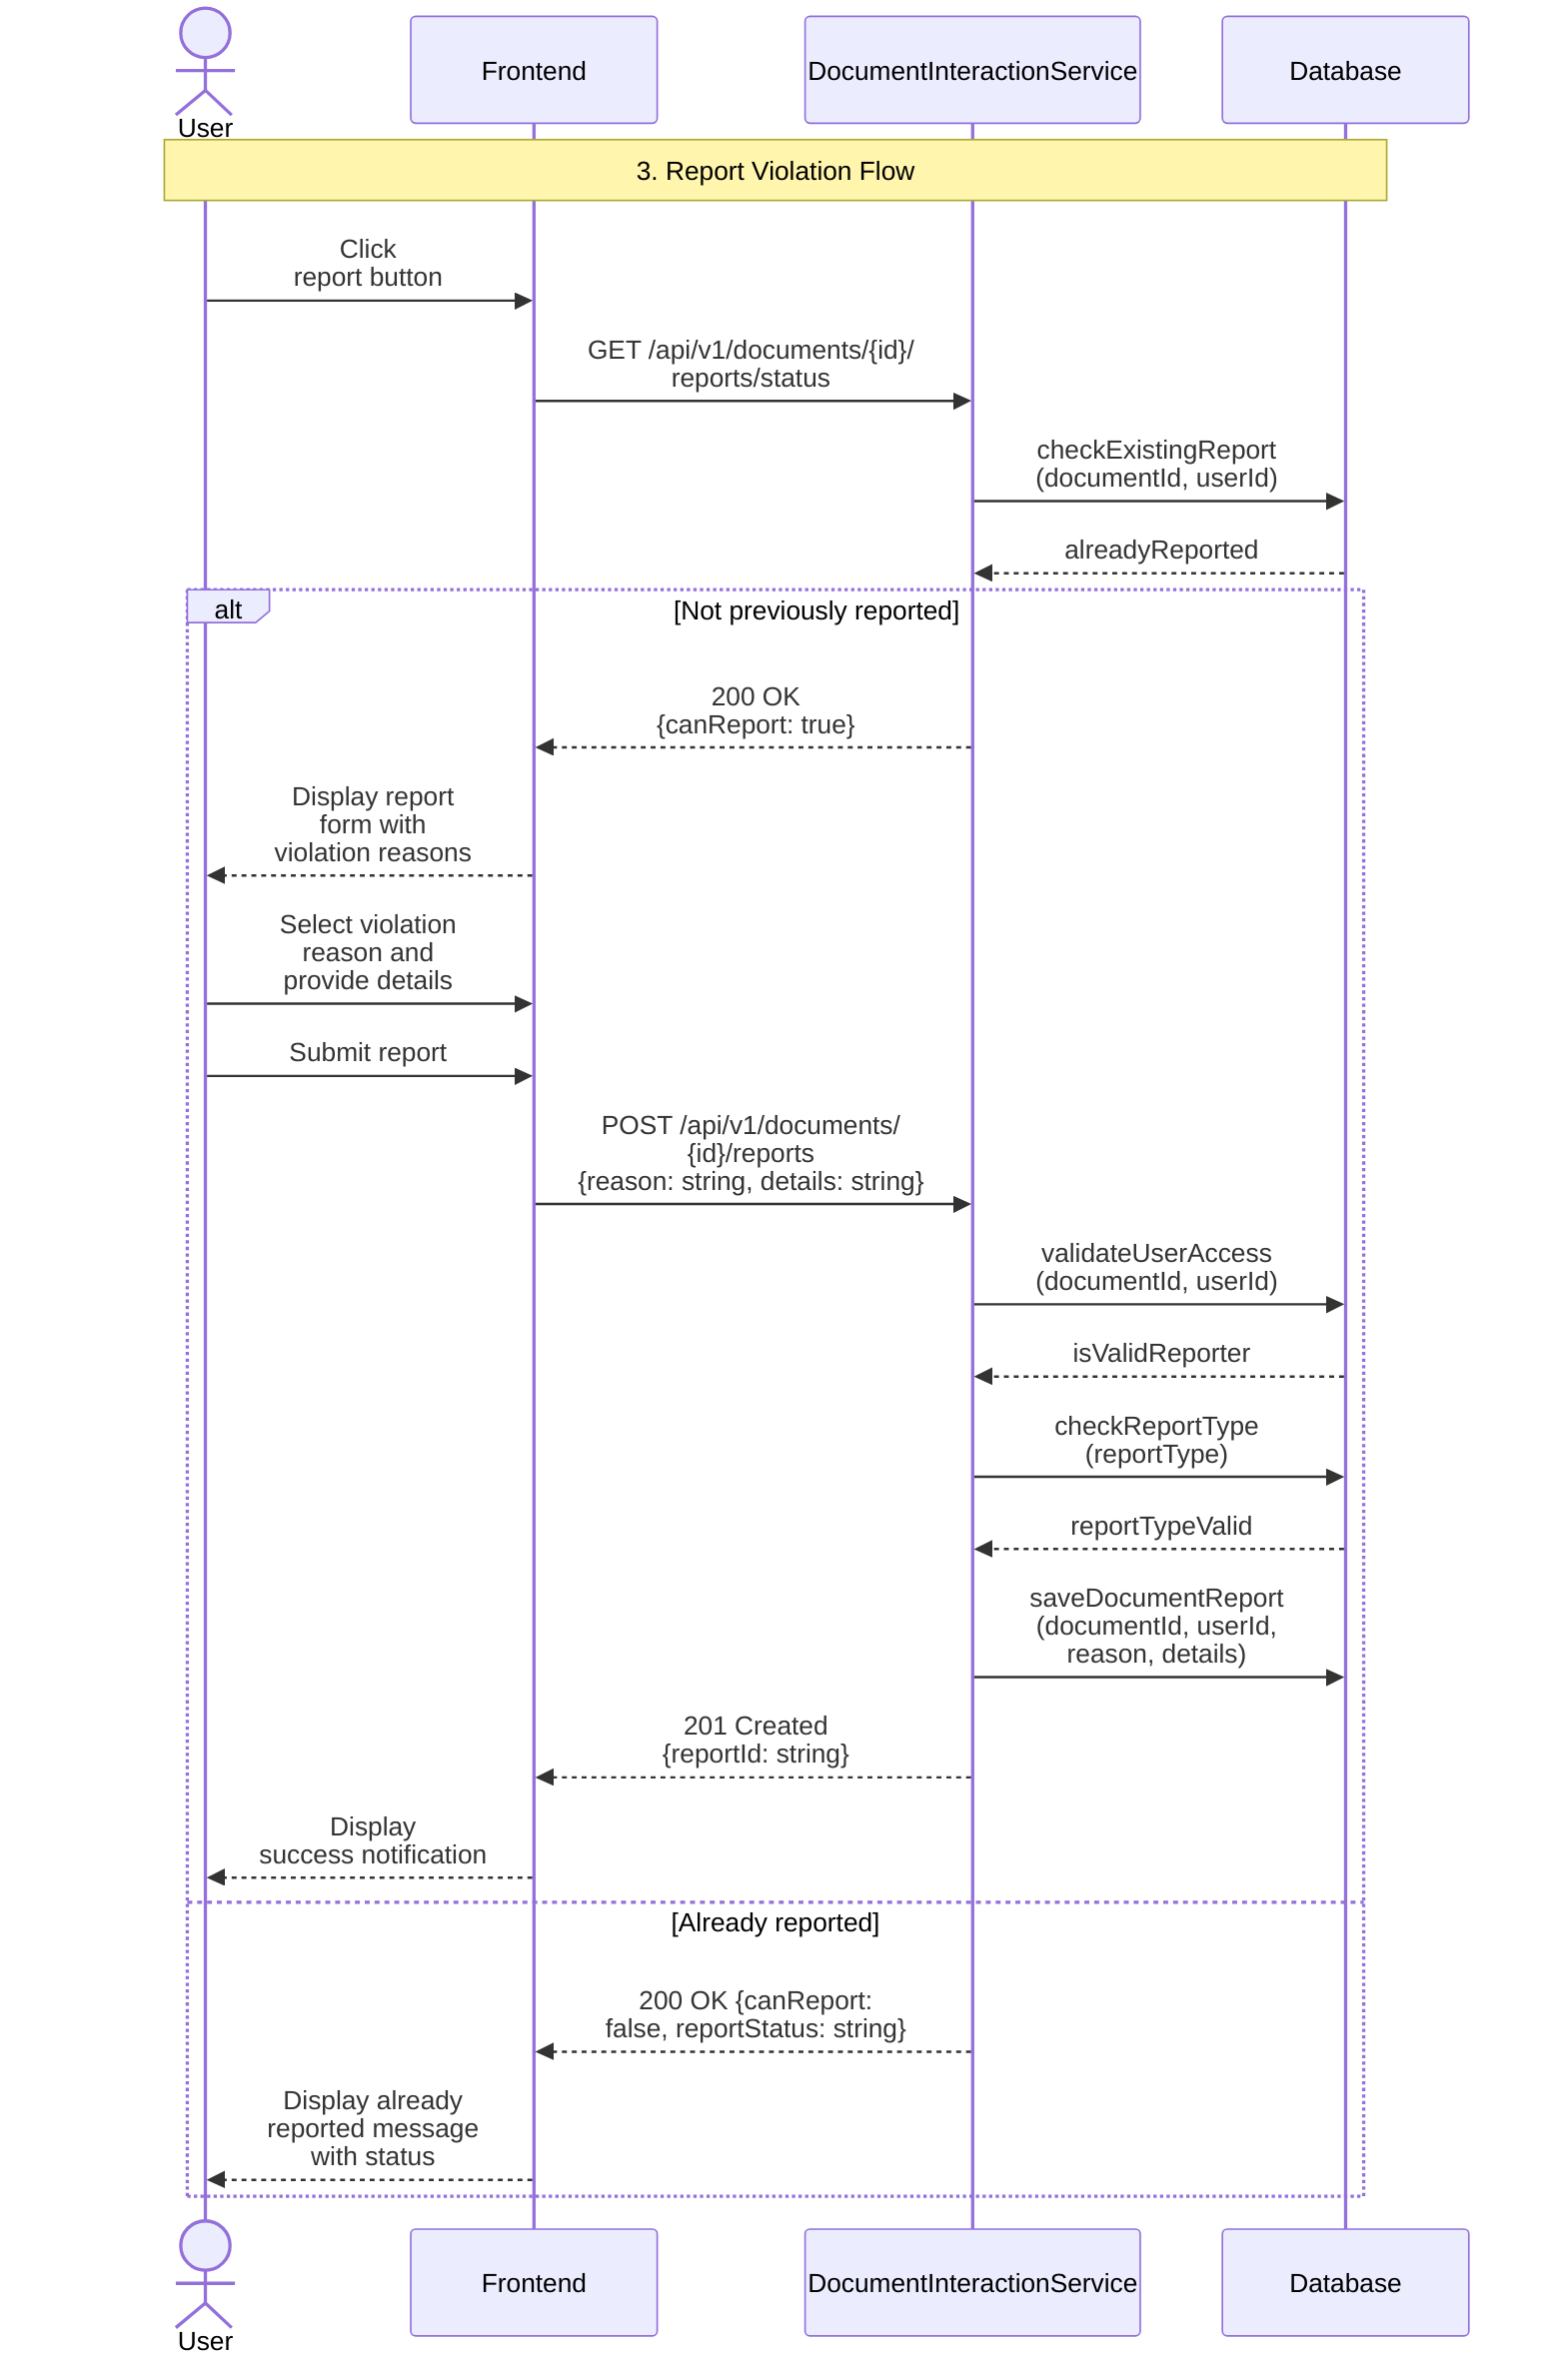 sequenceDiagram
    actor User
    participant Frontend
    participant DIS as DocumentInteractionService
    participant DB as Database

    Note over User, DB: 3. Report Violation Flow
    User->>Frontend: Click <br> report button
    Frontend->>DIS: GET /api/v1/documents/{id}/<br>reports/status
    DIS->>DB: checkExistingReport<br>(documentId, userId)
    DB-->>DIS: alreadyReported

    alt Not previously reported
        DIS-->>Frontend: 200 OK <br> {canReport: true}
        Frontend-->>User: Display report <br>form with <br>violation reasons

        User->>Frontend: Select violation<br> reason and <br>provide details
        User->>Frontend: Submit report

        Frontend->>DIS: POST /api/v1/documents/<br>{id}/reports<br>{reason: string, details: string}

        DIS->>DB: validateUserAccess<br>(documentId, userId)
        DB-->>DIS: isValidReporter

        DIS->>DB: checkReportType<br>(reportType)
        DB-->>DIS: reportTypeValid

        DIS->>DB: saveDocumentReport<br>(documentId, userId,<br> reason, details)
        DIS-->>Frontend: 201 Created <br> {reportId: string}
        Frontend-->>User: Display <br> success notification

    else Already reported
        DIS-->>Frontend: 200 OK {canReport: <br> false, reportStatus: string}
        Frontend-->>User: Display already <br> reported message <br> with status
    end
